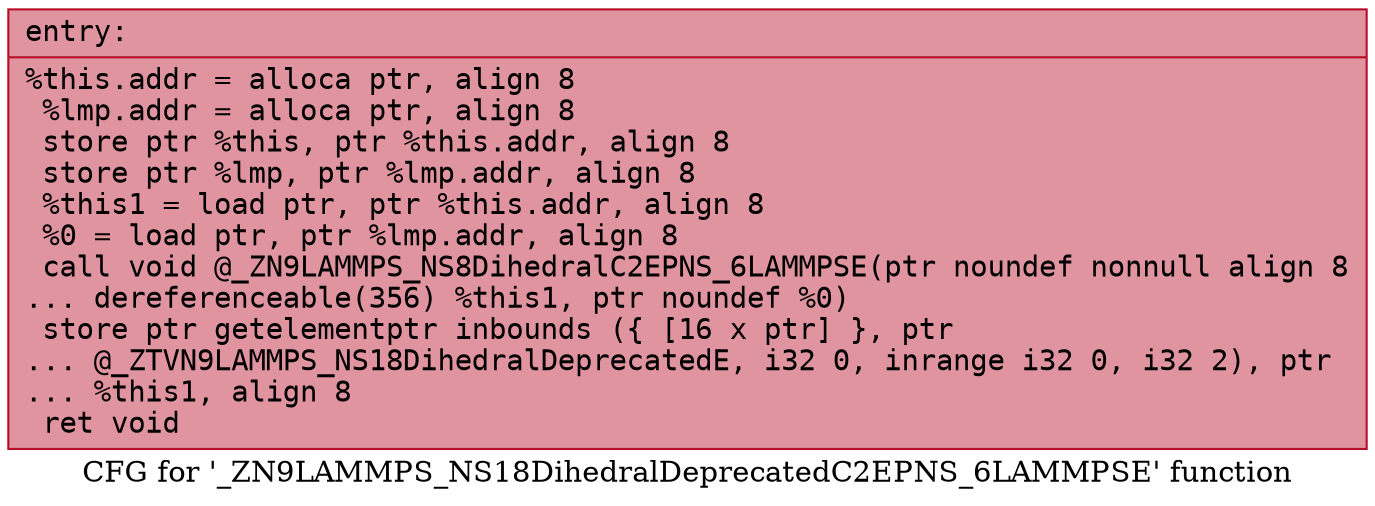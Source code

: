digraph "CFG for '_ZN9LAMMPS_NS18DihedralDeprecatedC2EPNS_6LAMMPSE' function" {
	label="CFG for '_ZN9LAMMPS_NS18DihedralDeprecatedC2EPNS_6LAMMPSE' function";

	Node0x563a5e2827a0 [shape=record,color="#b70d28ff", style=filled, fillcolor="#b70d2870" fontname="Courier",label="{entry:\l|  %this.addr = alloca ptr, align 8\l  %lmp.addr = alloca ptr, align 8\l  store ptr %this, ptr %this.addr, align 8\l  store ptr %lmp, ptr %lmp.addr, align 8\l  %this1 = load ptr, ptr %this.addr, align 8\l  %0 = load ptr, ptr %lmp.addr, align 8\l  call void @_ZN9LAMMPS_NS8DihedralC2EPNS_6LAMMPSE(ptr noundef nonnull align 8\l... dereferenceable(356) %this1, ptr noundef %0)\l  store ptr getelementptr inbounds (\{ [16 x ptr] \}, ptr\l... @_ZTVN9LAMMPS_NS18DihedralDeprecatedE, i32 0, inrange i32 0, i32 2), ptr\l... %this1, align 8\l  ret void\l}"];
}
